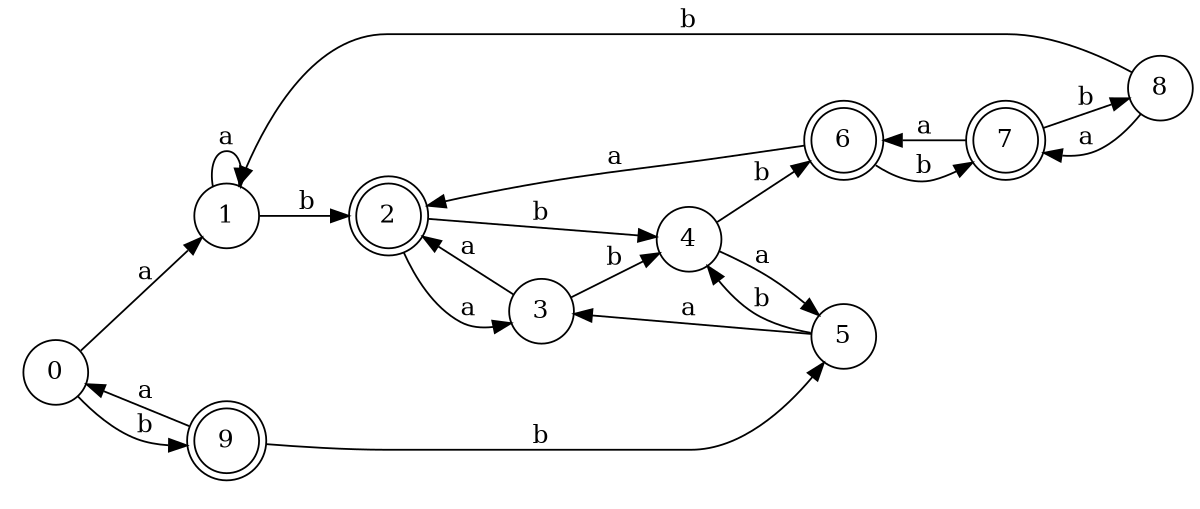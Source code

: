 digraph n8_10 {
__start0 [label="" shape="none"];

rankdir=LR;
size="8,5";

s0 [style="filled", color="black", fillcolor="white" shape="circle", label="0"];
s1 [style="filled", color="black", fillcolor="white" shape="circle", label="1"];
s2 [style="rounded,filled", color="black", fillcolor="white" shape="doublecircle", label="2"];
s3 [style="filled", color="black", fillcolor="white" shape="circle", label="3"];
s4 [style="filled", color="black", fillcolor="white" shape="circle", label="4"];
s5 [style="filled", color="black", fillcolor="white" shape="circle", label="5"];
s6 [style="rounded,filled", color="black", fillcolor="white" shape="doublecircle", label="6"];
s7 [style="rounded,filled", color="black", fillcolor="white" shape="doublecircle", label="7"];
s8 [style="filled", color="black", fillcolor="white" shape="circle", label="8"];
s9 [style="rounded,filled", color="black", fillcolor="white" shape="doublecircle", label="9"];
s0 -> s1 [label="a"];
s0 -> s9 [label="b"];
s1 -> s1 [label="a"];
s1 -> s2 [label="b"];
s2 -> s3 [label="a"];
s2 -> s4 [label="b"];
s3 -> s2 [label="a"];
s3 -> s4 [label="b"];
s4 -> s5 [label="a"];
s4 -> s6 [label="b"];
s5 -> s3 [label="a"];
s5 -> s4 [label="b"];
s6 -> s2 [label="a"];
s6 -> s7 [label="b"];
s7 -> s6 [label="a"];
s7 -> s8 [label="b"];
s8 -> s7 [label="a"];
s8 -> s1 [label="b"];
s9 -> s0 [label="a"];
s9 -> s5 [label="b"];

}